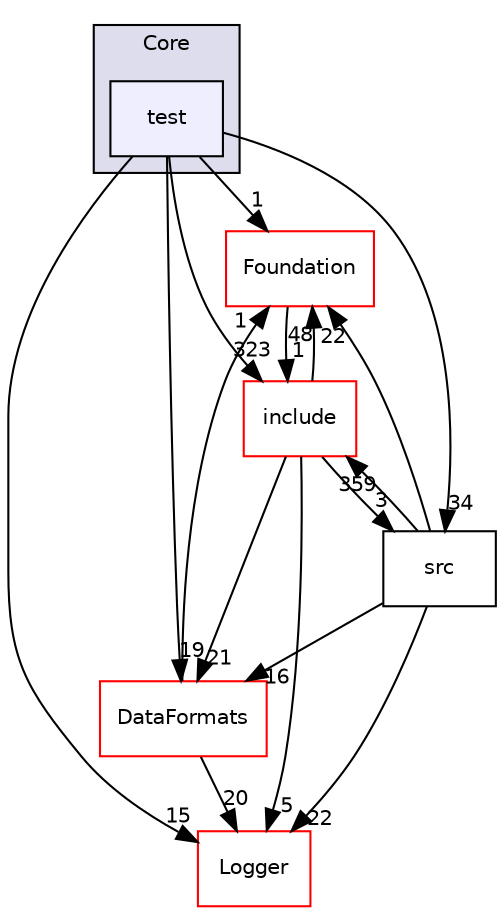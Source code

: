 digraph "/home/travis/build/AliceO2Group/AliceO2/Framework/Core/test" {
  bgcolor=transparent;
  compound=true
  node [ fontsize="10", fontname="Helvetica"];
  edge [ labelfontsize="10", labelfontname="Helvetica"];
  subgraph clusterdir_9f165b2481dacfe69aa54d326bd5cd47 {
    graph [ bgcolor="#ddddee", pencolor="black", label="Core" fontname="Helvetica", fontsize="10", URL="dir_9f165b2481dacfe69aa54d326bd5cd47.html"]
  dir_8cb91374fcd70b92d5ee52379f113c0f [shape=box, label="test", style="filled", fillcolor="#eeeeff", pencolor="black", URL="dir_8cb91374fcd70b92d5ee52379f113c0f.html"];
  }
  dir_5d813cdce1e9826318f2aba62999ca51 [shape=box label="Foundation" color="red" URL="dir_5d813cdce1e9826318f2aba62999ca51.html"];
  dir_0b60ff9a1849fb34896fe8bde9baec43 [shape=box label="src" URL="dir_0b60ff9a1849fb34896fe8bde9baec43.html"];
  dir_985a55873ec4a56b27533251576853b6 [shape=box label="include" color="red" URL="dir_985a55873ec4a56b27533251576853b6.html"];
  dir_ab5a80d4bd40f73f0851d5ff6a022779 [shape=box label="Logger" color="red" URL="dir_ab5a80d4bd40f73f0851d5ff6a022779.html"];
  dir_2171f7ec022c5423887b07c69b2f5b48 [shape=box label="DataFormats" color="red" URL="dir_2171f7ec022c5423887b07c69b2f5b48.html"];
  dir_5d813cdce1e9826318f2aba62999ca51->dir_985a55873ec4a56b27533251576853b6 [headlabel="1", labeldistance=1.5 headhref="dir_000720_000716.html"];
  dir_0b60ff9a1849fb34896fe8bde9baec43->dir_5d813cdce1e9826318f2aba62999ca51 [headlabel="22", labeldistance=1.5 headhref="dir_000718_000720.html"];
  dir_0b60ff9a1849fb34896fe8bde9baec43->dir_985a55873ec4a56b27533251576853b6 [headlabel="359", labeldistance=1.5 headhref="dir_000718_000716.html"];
  dir_0b60ff9a1849fb34896fe8bde9baec43->dir_ab5a80d4bd40f73f0851d5ff6a022779 [headlabel="22", labeldistance=1.5 headhref="dir_000718_000725.html"];
  dir_0b60ff9a1849fb34896fe8bde9baec43->dir_2171f7ec022c5423887b07c69b2f5b48 [headlabel="16", labeldistance=1.5 headhref="dir_000718_000088.html"];
  dir_985a55873ec4a56b27533251576853b6->dir_5d813cdce1e9826318f2aba62999ca51 [headlabel="48", labeldistance=1.5 headhref="dir_000716_000720.html"];
  dir_985a55873ec4a56b27533251576853b6->dir_0b60ff9a1849fb34896fe8bde9baec43 [headlabel="3", labeldistance=1.5 headhref="dir_000716_000718.html"];
  dir_985a55873ec4a56b27533251576853b6->dir_ab5a80d4bd40f73f0851d5ff6a022779 [headlabel="5", labeldistance=1.5 headhref="dir_000716_000725.html"];
  dir_985a55873ec4a56b27533251576853b6->dir_2171f7ec022c5423887b07c69b2f5b48 [headlabel="21", labeldistance=1.5 headhref="dir_000716_000088.html"];
  dir_2171f7ec022c5423887b07c69b2f5b48->dir_5d813cdce1e9826318f2aba62999ca51 [headlabel="1", labeldistance=1.5 headhref="dir_000088_000720.html"];
  dir_2171f7ec022c5423887b07c69b2f5b48->dir_ab5a80d4bd40f73f0851d5ff6a022779 [headlabel="20", labeldistance=1.5 headhref="dir_000088_000725.html"];
  dir_8cb91374fcd70b92d5ee52379f113c0f->dir_5d813cdce1e9826318f2aba62999ca51 [headlabel="1", labeldistance=1.5 headhref="dir_000719_000720.html"];
  dir_8cb91374fcd70b92d5ee52379f113c0f->dir_0b60ff9a1849fb34896fe8bde9baec43 [headlabel="34", labeldistance=1.5 headhref="dir_000719_000718.html"];
  dir_8cb91374fcd70b92d5ee52379f113c0f->dir_985a55873ec4a56b27533251576853b6 [headlabel="323", labeldistance=1.5 headhref="dir_000719_000716.html"];
  dir_8cb91374fcd70b92d5ee52379f113c0f->dir_ab5a80d4bd40f73f0851d5ff6a022779 [headlabel="15", labeldistance=1.5 headhref="dir_000719_000725.html"];
  dir_8cb91374fcd70b92d5ee52379f113c0f->dir_2171f7ec022c5423887b07c69b2f5b48 [headlabel="19", labeldistance=1.5 headhref="dir_000719_000088.html"];
}
